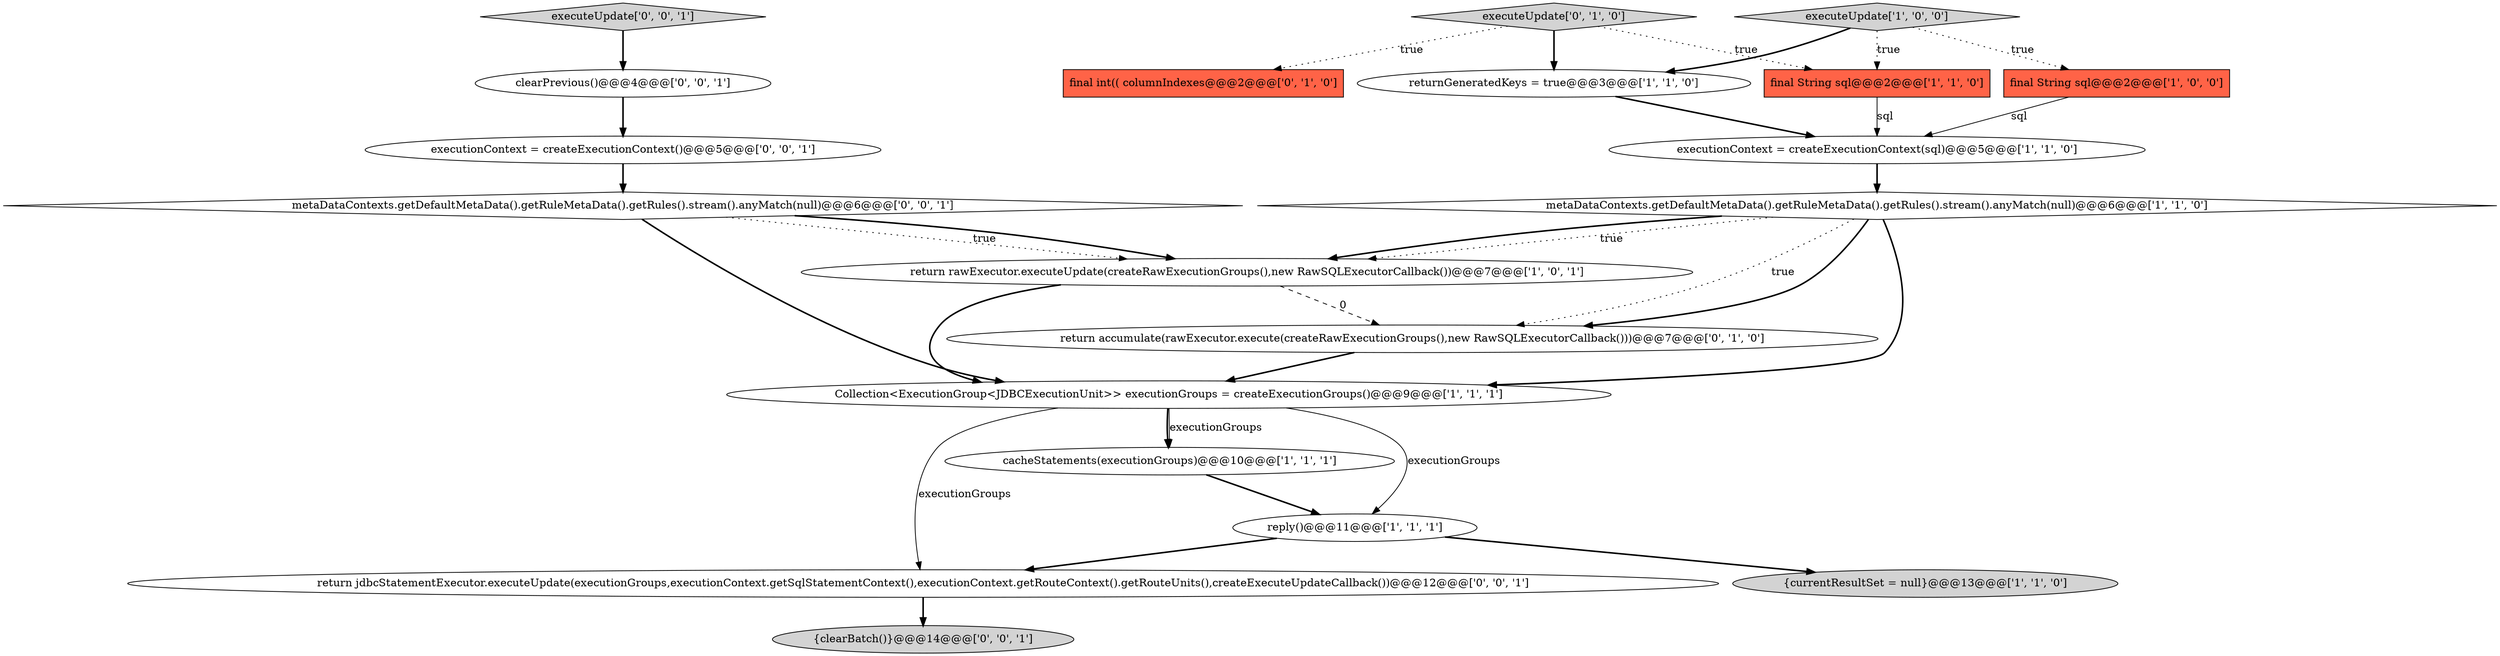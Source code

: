 digraph {
1 [style = filled, label = "final String sql@@@2@@@['1', '0', '0']", fillcolor = tomato, shape = box image = "AAA0AAABBB1BBB"];
13 [style = filled, label = "executeUpdate['0', '1', '0']", fillcolor = lightgray, shape = diamond image = "AAA0AAABBB2BBB"];
7 [style = filled, label = "executeUpdate['1', '0', '0']", fillcolor = lightgray, shape = diamond image = "AAA0AAABBB1BBB"];
16 [style = filled, label = "return jdbcStatementExecutor.executeUpdate(executionGroups,executionContext.getSqlStatementContext(),executionContext.getRouteContext().getRouteUnits(),createExecuteUpdateCallback())@@@12@@@['0', '0', '1']", fillcolor = white, shape = ellipse image = "AAA0AAABBB3BBB"];
6 [style = filled, label = "reply()@@@11@@@['1', '1', '1']", fillcolor = white, shape = ellipse image = "AAA0AAABBB1BBB"];
8 [style = filled, label = "executionContext = createExecutionContext(sql)@@@5@@@['1', '1', '0']", fillcolor = white, shape = ellipse image = "AAA0AAABBB1BBB"];
17 [style = filled, label = "metaDataContexts.getDefaultMetaData().getRuleMetaData().getRules().stream().anyMatch(null)@@@6@@@['0', '0', '1']", fillcolor = white, shape = diamond image = "AAA0AAABBB3BBB"];
15 [style = filled, label = "executionContext = createExecutionContext()@@@5@@@['0', '0', '1']", fillcolor = white, shape = ellipse image = "AAA0AAABBB3BBB"];
9 [style = filled, label = "Collection<ExecutionGroup<JDBCExecutionUnit>> executionGroups = createExecutionGroups()@@@9@@@['1', '1', '1']", fillcolor = white, shape = ellipse image = "AAA0AAABBB1BBB"];
5 [style = filled, label = "{currentResultSet = null}@@@13@@@['1', '1', '0']", fillcolor = lightgray, shape = ellipse image = "AAA0AAABBB1BBB"];
18 [style = filled, label = "executeUpdate['0', '0', '1']", fillcolor = lightgray, shape = diamond image = "AAA0AAABBB3BBB"];
11 [style = filled, label = "final int(( columnIndexes@@@2@@@['0', '1', '0']", fillcolor = tomato, shape = box image = "AAA0AAABBB2BBB"];
3 [style = filled, label = "metaDataContexts.getDefaultMetaData().getRuleMetaData().getRules().stream().anyMatch(null)@@@6@@@['1', '1', '0']", fillcolor = white, shape = diamond image = "AAA0AAABBB1BBB"];
12 [style = filled, label = "return accumulate(rawExecutor.execute(createRawExecutionGroups(),new RawSQLExecutorCallback()))@@@7@@@['0', '1', '0']", fillcolor = white, shape = ellipse image = "AAA1AAABBB2BBB"];
19 [style = filled, label = "clearPrevious()@@@4@@@['0', '0', '1']", fillcolor = white, shape = ellipse image = "AAA0AAABBB3BBB"];
4 [style = filled, label = "cacheStatements(executionGroups)@@@10@@@['1', '1', '1']", fillcolor = white, shape = ellipse image = "AAA0AAABBB1BBB"];
0 [style = filled, label = "return rawExecutor.executeUpdate(createRawExecutionGroups(),new RawSQLExecutorCallback())@@@7@@@['1', '0', '1']", fillcolor = white, shape = ellipse image = "AAA0AAABBB1BBB"];
2 [style = filled, label = "returnGeneratedKeys = true@@@3@@@['1', '1', '0']", fillcolor = white, shape = ellipse image = "AAA0AAABBB1BBB"];
14 [style = filled, label = "{clearBatch()}@@@14@@@['0', '0', '1']", fillcolor = lightgray, shape = ellipse image = "AAA0AAABBB3BBB"];
10 [style = filled, label = "final String sql@@@2@@@['1', '1', '0']", fillcolor = tomato, shape = box image = "AAA0AAABBB1BBB"];
3->12 [style = dotted, label="true"];
0->12 [style = dashed, label="0"];
4->6 [style = bold, label=""];
17->0 [style = dotted, label="true"];
10->8 [style = solid, label="sql"];
9->4 [style = bold, label=""];
7->10 [style = dotted, label="true"];
0->9 [style = bold, label=""];
13->11 [style = dotted, label="true"];
19->15 [style = bold, label=""];
13->10 [style = dotted, label="true"];
7->1 [style = dotted, label="true"];
7->2 [style = bold, label=""];
8->3 [style = bold, label=""];
2->8 [style = bold, label=""];
9->4 [style = solid, label="executionGroups"];
3->0 [style = dotted, label="true"];
12->9 [style = bold, label=""];
6->16 [style = bold, label=""];
9->16 [style = solid, label="executionGroups"];
3->12 [style = bold, label=""];
18->19 [style = bold, label=""];
3->0 [style = bold, label=""];
3->9 [style = bold, label=""];
16->14 [style = bold, label=""];
17->9 [style = bold, label=""];
6->5 [style = bold, label=""];
13->2 [style = bold, label=""];
1->8 [style = solid, label="sql"];
17->0 [style = bold, label=""];
9->6 [style = solid, label="executionGroups"];
15->17 [style = bold, label=""];
}
